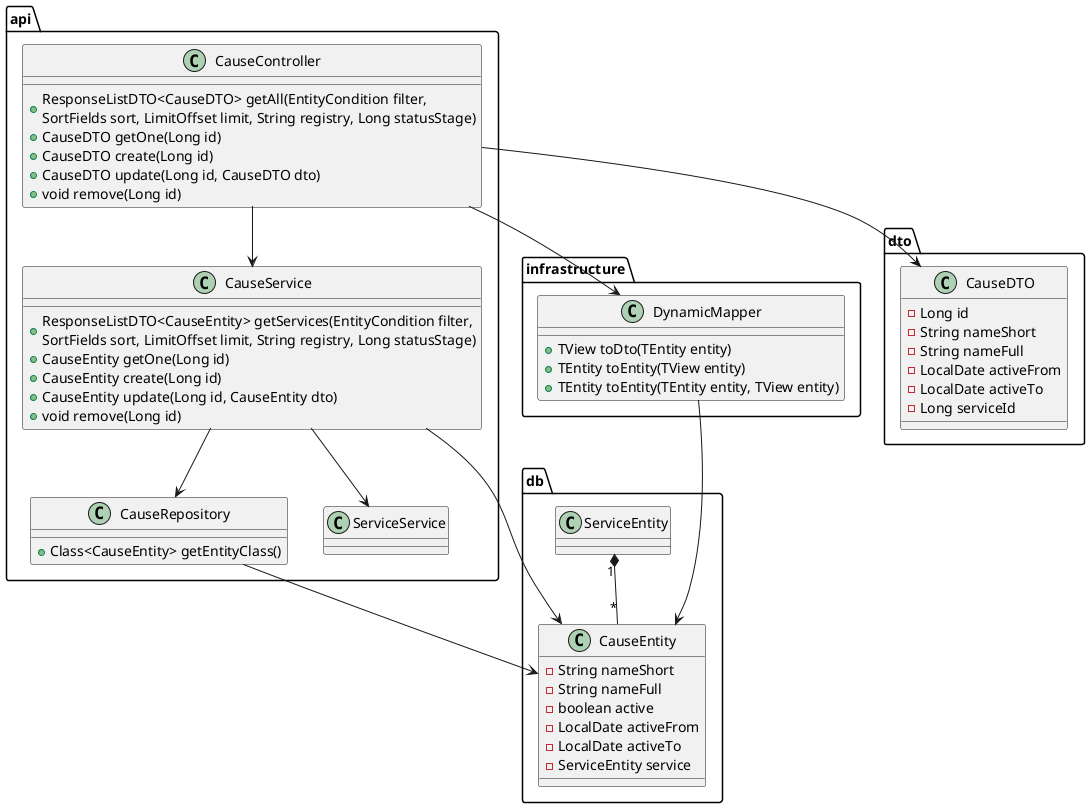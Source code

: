 @startuml
package api {
  class CauseController {
    + ResponseListDTO<CauseDTO> getAll(EntityCondition filter,\nSortFields sort, LimitOffset limit, String registry, Long statusStage)
    + CauseDTO getOne(Long id)
    + CauseDTO create(Long id)
    + CauseDTO update(Long id, CauseDTO dto)
    + void remove(Long id)
  }

  class CauseService {
    + ResponseListDTO<CauseEntity> getServices(EntityCondition filter,\nSortFields sort, LimitOffset limit, String registry, Long statusStage)
    + CauseEntity getOne(Long id)
    + CauseEntity create(Long id)
    + CauseEntity update(Long id, CauseEntity dto)
    + void remove(Long id)
  }

  class CauseRepository {
    + Class<CauseEntity> getEntityClass()
  }

  class ServiceService {
  }
}

class infrastructure.DynamicMapper {
  + TView toDto(TEntity entity)
  + TEntity toEntity(TView entity)
  + TEntity toEntity(TEntity entity, TView entity)
}

class dto.CauseDTO {
- Long id
- String nameShort
- String nameFull
- LocalDate activeFrom
- LocalDate activeTo
- Long serviceId
}

package db {
  class CauseEntity {
  - String nameShort
  - String nameFull
  - boolean active
  - LocalDate activeFrom
  - LocalDate activeTo
  - ServiceEntity service
  }

  class ServiceEntity {

  }

  ServiceEntity "1" *-- "*" CauseEntity
}
CauseController --> CauseDTO
CauseController --> CauseService
CauseController --> DynamicMapper

CauseService --> CauseRepository
CauseService --> CauseEntity
CauseService --> ServiceService

CauseRepository --> CauseEntity

DynamicMapper --> CauseEntity

'interface repositories.AbstractRepository {
'}
'
'CauseRepository --|> AbstractRepository
@enduml